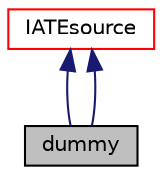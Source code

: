 digraph "dummy"
{
  bgcolor="transparent";
  edge [fontname="Helvetica",fontsize="10",labelfontname="Helvetica",labelfontsize="10"];
  node [fontname="Helvetica",fontsize="10",shape=record];
  Node2 [label="dummy",height=0.2,width=0.4,color="black", fillcolor="grey75", style="filled", fontcolor="black"];
  Node3 -> Node2 [dir="back",color="midnightblue",fontsize="10",style="solid",fontname="Helvetica"];
  Node3 [label="IATEsource",height=0.2,width=0.4,color="red",URL="$a33645.html",tooltip="IATE (Interfacial Area Transport Equation) bubble diameter model run-time selectable sources..."];
  Node3 -> Node2 [dir="back",color="midnightblue",fontsize="10",style="solid",fontname="Helvetica"];
}
